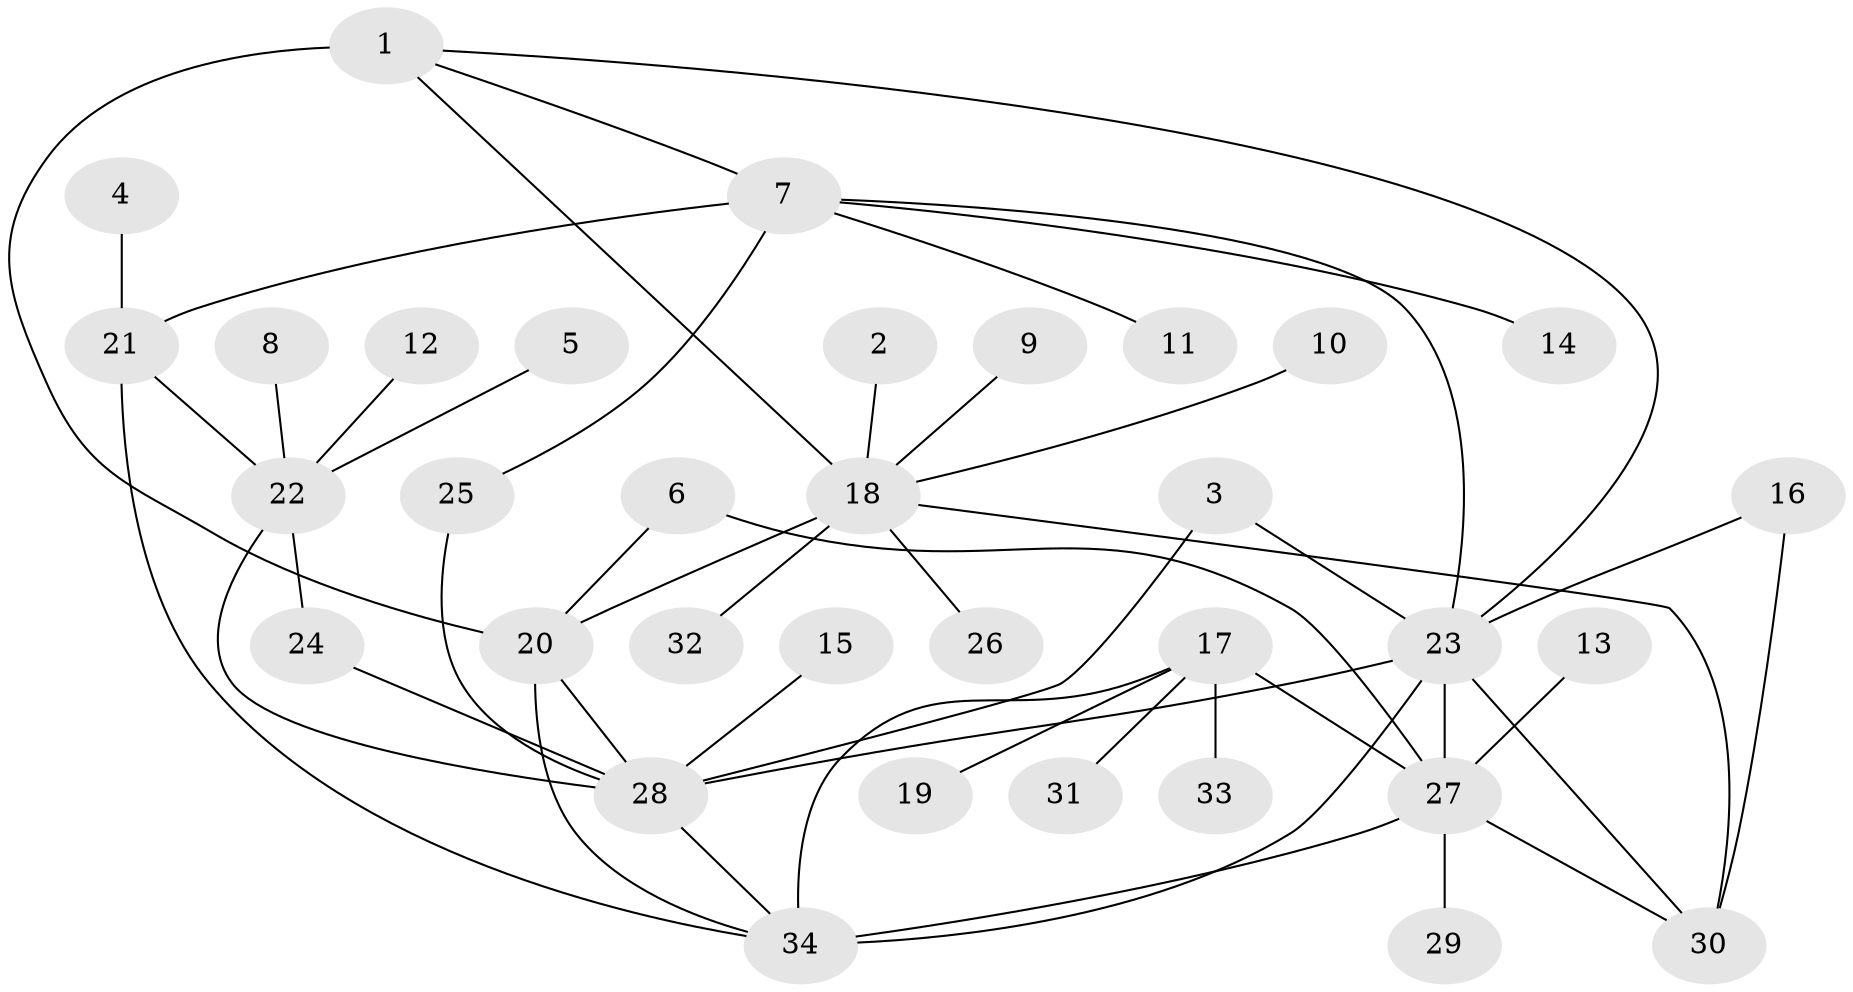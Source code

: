 // original degree distribution, {7: 0.05405405405405406, 9: 0.018018018018018018, 6: 0.06306306306306306, 10: 0.018018018018018018, 13: 0.009009009009009009, 5: 0.036036036036036036, 15: 0.009009009009009009, 8: 0.009009009009009009, 14: 0.009009009009009009, 4: 0.02702702702702703, 2: 0.15315315315315314, 1: 0.5495495495495496, 3: 0.04504504504504504}
// Generated by graph-tools (version 1.1) at 2025/37/03/04/25 23:37:42]
// undirected, 34 vertices, 49 edges
graph export_dot {
  node [color=gray90,style=filled];
  1;
  2;
  3;
  4;
  5;
  6;
  7;
  8;
  9;
  10;
  11;
  12;
  13;
  14;
  15;
  16;
  17;
  18;
  19;
  20;
  21;
  22;
  23;
  24;
  25;
  26;
  27;
  28;
  29;
  30;
  31;
  32;
  33;
  34;
  1 -- 7 [weight=1.0];
  1 -- 18 [weight=1.0];
  1 -- 20 [weight=3.0];
  1 -- 23 [weight=1.0];
  2 -- 18 [weight=1.0];
  3 -- 23 [weight=1.0];
  3 -- 28 [weight=1.0];
  4 -- 21 [weight=1.0];
  5 -- 22 [weight=1.0];
  6 -- 20 [weight=1.0];
  6 -- 27 [weight=1.0];
  7 -- 11 [weight=1.0];
  7 -- 14 [weight=1.0];
  7 -- 21 [weight=4.0];
  7 -- 23 [weight=1.0];
  7 -- 25 [weight=1.0];
  8 -- 22 [weight=1.0];
  9 -- 18 [weight=1.0];
  10 -- 18 [weight=1.0];
  12 -- 22 [weight=1.0];
  13 -- 27 [weight=1.0];
  15 -- 28 [weight=1.0];
  16 -- 23 [weight=1.0];
  16 -- 30 [weight=1.0];
  17 -- 19 [weight=1.0];
  17 -- 27 [weight=1.0];
  17 -- 31 [weight=1.0];
  17 -- 33 [weight=1.0];
  17 -- 34 [weight=3.0];
  18 -- 20 [weight=4.0];
  18 -- 26 [weight=1.0];
  18 -- 30 [weight=2.0];
  18 -- 32 [weight=1.0];
  20 -- 28 [weight=1.0];
  20 -- 34 [weight=2.0];
  21 -- 22 [weight=1.0];
  21 -- 34 [weight=1.0];
  22 -- 24 [weight=3.0];
  22 -- 28 [weight=3.0];
  23 -- 27 [weight=1.0];
  23 -- 28 [weight=1.0];
  23 -- 30 [weight=1.0];
  23 -- 34 [weight=1.0];
  24 -- 28 [weight=1.0];
  25 -- 28 [weight=1.0];
  27 -- 29 [weight=1.0];
  27 -- 30 [weight=1.0];
  27 -- 34 [weight=3.0];
  28 -- 34 [weight=2.0];
}
